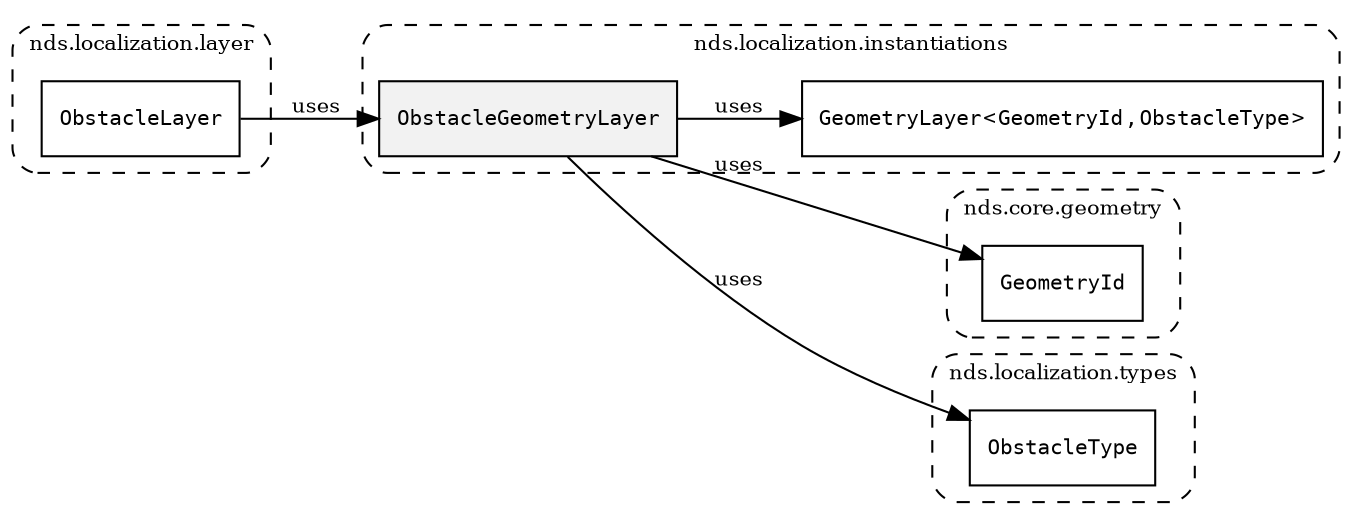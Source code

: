 /**
 * This dot file creates symbol collaboration diagram for ObstacleGeometryLayer.
 */
digraph ZSERIO
{
    node [shape=box, fontsize=10];
    rankdir="LR";
    fontsize=10;
    tooltip="ObstacleGeometryLayer collaboration diagram";

    subgraph "cluster_nds.localization.instantiations"
    {
        style="dashed, rounded";
        label="nds.localization.instantiations";
        tooltip="Package nds.localization.instantiations";
        href="../../../content/packages/nds.localization.instantiations.html#Package-nds-localization-instantiations";
        target="_parent";

        "ObstacleGeometryLayer" [style="filled", fillcolor="#0000000D", target="_parent", label=<<font face="monospace"><table align="center" border="0" cellspacing="0" cellpadding="0"><tr><td href="../../../content/packages/nds.localization.instantiations.html#InstantiateType-ObstacleGeometryLayer" title="InstantiateType defined in nds.localization.instantiations">ObstacleGeometryLayer</td></tr></table></font>>];
        "GeometryLayer&lt;GeometryId,ObstacleType&gt;" [target="_parent", label=<<font face="monospace"><table align="center" border="0" cellspacing="0" cellpadding="0"><tr><td href="../../../content/packages/nds.core.geometry.html#Structure-GeometryLayer" title="Structure defined in nds.core.geometry">GeometryLayer</td><td>&lt;</td><td><table align="center" border="0" cellspacing="0" cellpadding="0"><tr><td href="../../../content/packages/nds.core.geometry.html#Subtype-GeometryId" title="Subtype defined in nds.core.geometry">GeometryId</td></tr></table></td><td>,</td><td><table align="center" border="0" cellspacing="0" cellpadding="0"><tr><td href="../../../content/packages/nds.localization.types.html#Enum-ObstacleType" title="Enum defined in nds.localization.types">ObstacleType</td></tr></table></td><td>&gt;</td></tr></table></font>>];
    }

    subgraph "cluster_nds.core.geometry"
    {
        style="dashed, rounded";
        label="nds.core.geometry";
        tooltip="Package nds.core.geometry";
        href="../../../content/packages/nds.core.geometry.html#Package-nds-core-geometry";
        target="_parent";

        "GeometryId" [target="_parent", label=<<font face="monospace"><table align="center" border="0" cellspacing="0" cellpadding="0"><tr><td href="../../../content/packages/nds.core.geometry.html#Subtype-GeometryId" title="Subtype defined in nds.core.geometry">GeometryId</td></tr></table></font>>];
    }

    subgraph "cluster_nds.localization.types"
    {
        style="dashed, rounded";
        label="nds.localization.types";
        tooltip="Package nds.localization.types";
        href="../../../content/packages/nds.localization.types.html#Package-nds-localization-types";
        target="_parent";

        "ObstacleType" [target="_parent", label=<<font face="monospace"><table align="center" border="0" cellspacing="0" cellpadding="0"><tr><td href="../../../content/packages/nds.localization.types.html#Enum-ObstacleType" title="Enum defined in nds.localization.types">ObstacleType</td></tr></table></font>>];
    }

    subgraph "cluster_nds.localization.layer"
    {
        style="dashed, rounded";
        label="nds.localization.layer";
        tooltip="Package nds.localization.layer";
        href="../../../content/packages/nds.localization.layer.html#Package-nds-localization-layer";
        target="_parent";

        "ObstacleLayer" [target="_parent", label=<<font face="monospace"><table align="center" border="0" cellspacing="0" cellpadding="0"><tr><td href="../../../content/packages/nds.localization.layer.html#Structure-ObstacleLayer" title="Structure defined in nds.localization.layer">ObstacleLayer</td></tr></table></font>>];
    }

    "ObstacleGeometryLayer" -> "GeometryLayer&lt;GeometryId,ObstacleType&gt;" [label="uses", fontsize=10];
    "ObstacleGeometryLayer" -> "GeometryId" [label="uses", fontsize=10];
    "ObstacleGeometryLayer" -> "ObstacleType" [label="uses", fontsize=10];
    "ObstacleLayer" -> "ObstacleGeometryLayer" [label="uses", fontsize=10];
}
